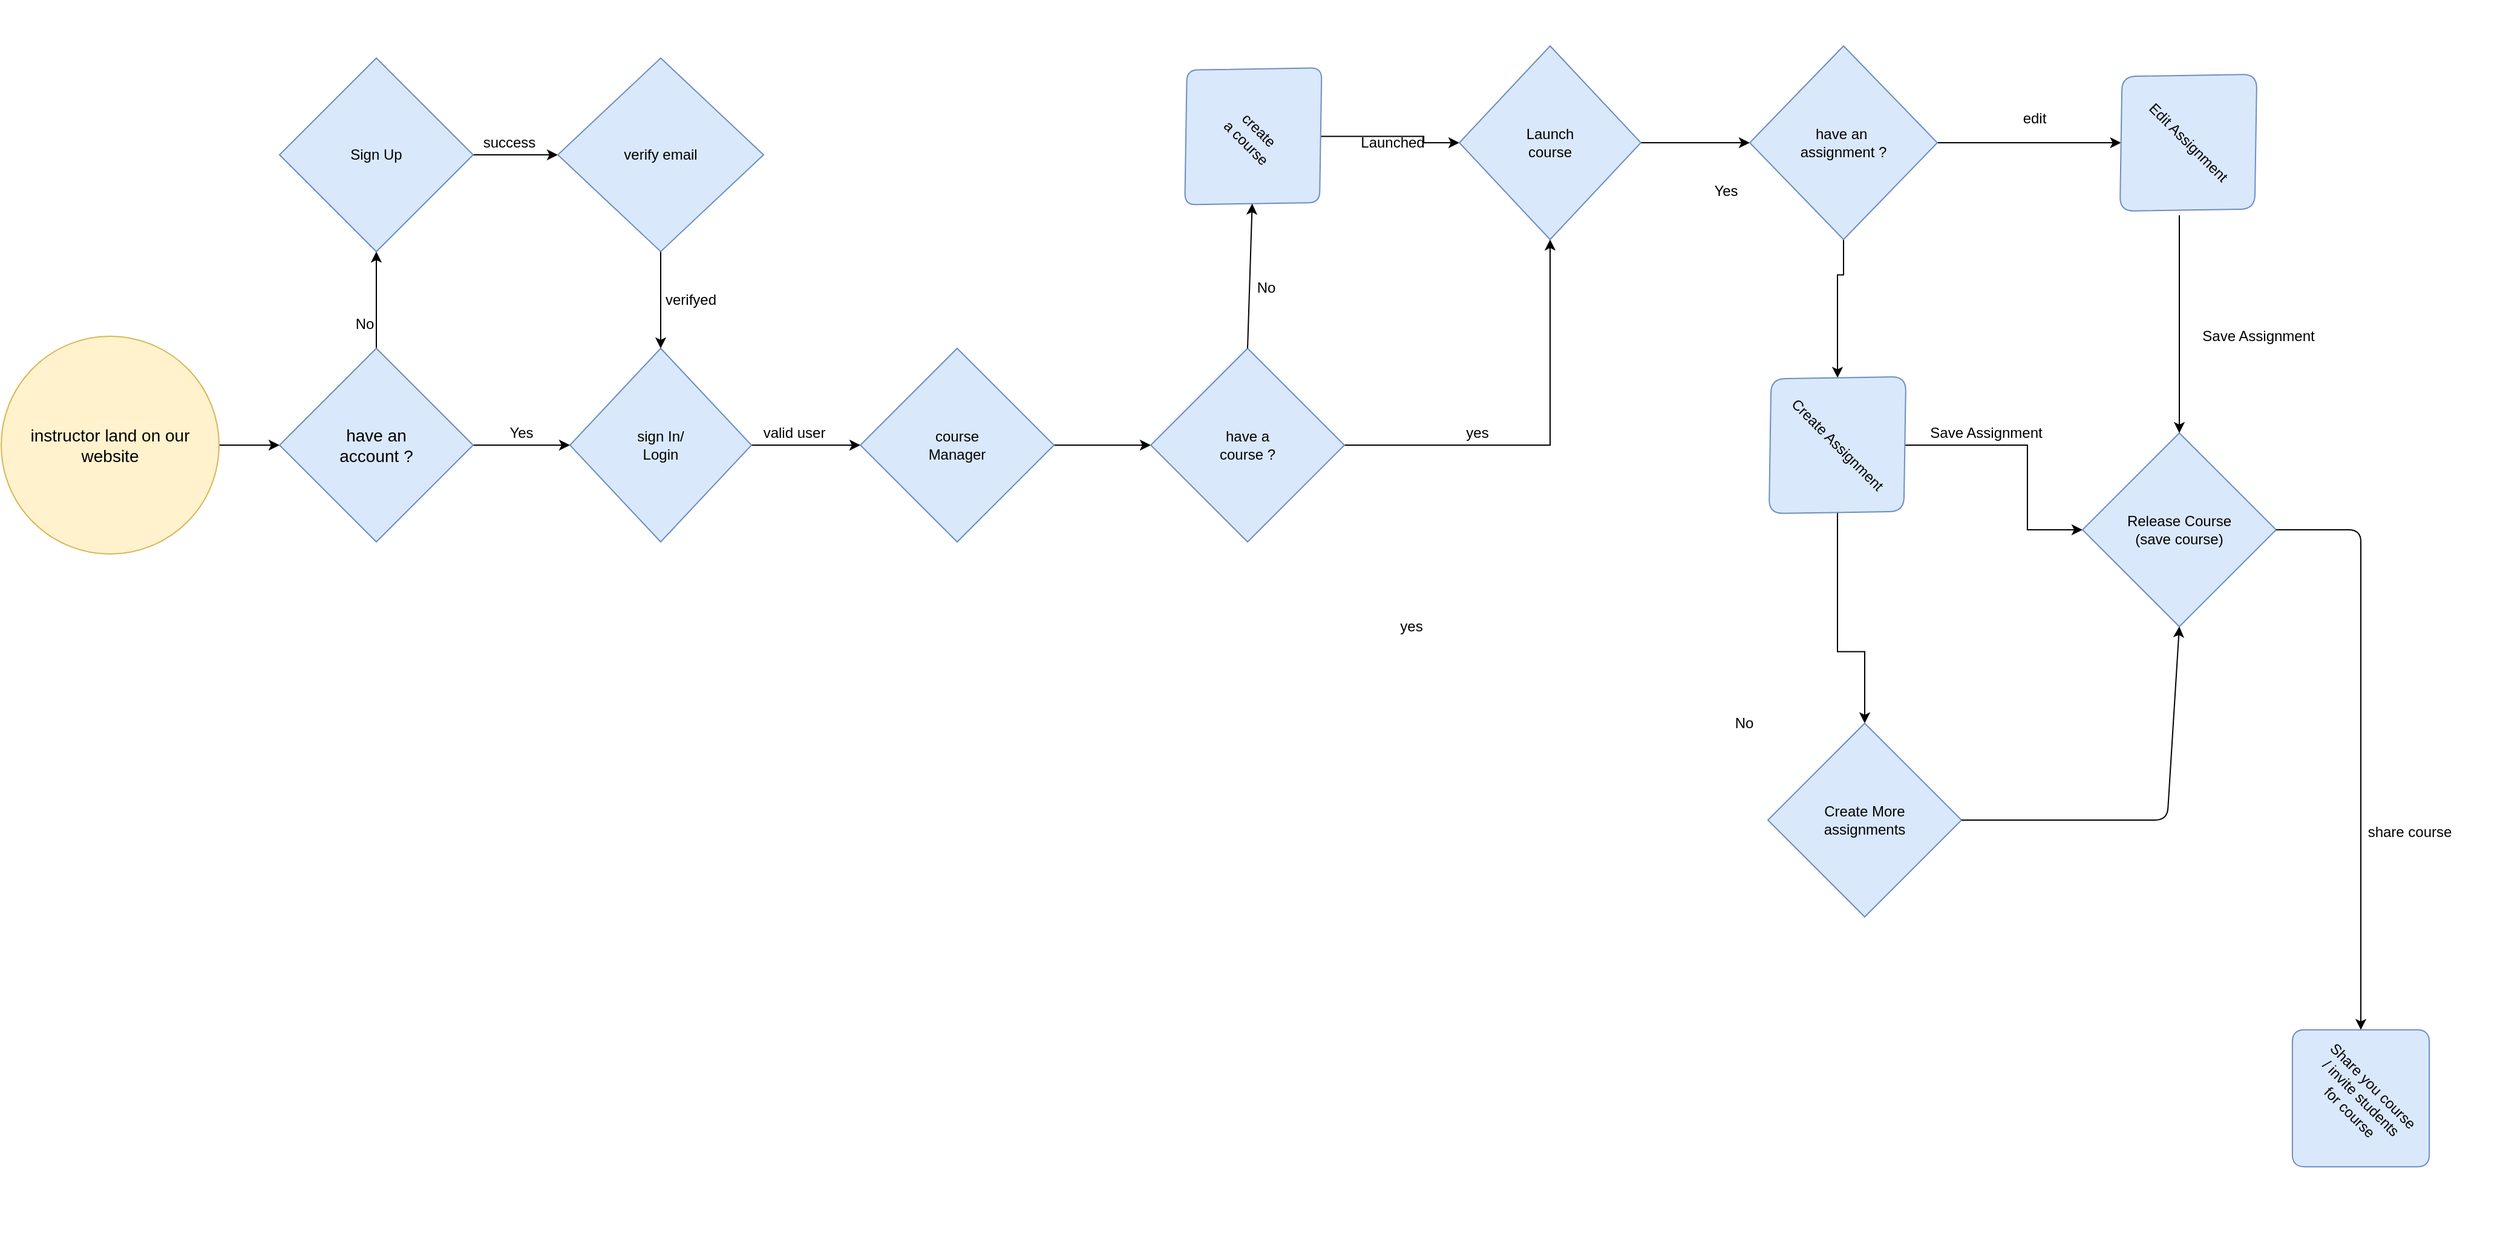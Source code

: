 <mxfile version="14.9.3" type="github"><diagram id="RUEkLYq3bLoNr5pZy6MD" name="Page-1"><mxGraphModel dx="2199" dy="1855" grid="1" gridSize="10" guides="1" tooltips="1" connect="1" arrows="1" fold="1" page="1" pageScale="1" pageWidth="850" pageHeight="1100" math="0" shadow="0"><root><mxCell id="0"/><mxCell id="1" parent="0"/><mxCell id="P52JqAolS430aCwuecmm-8" value="" style="edgeStyle=orthogonalEdgeStyle;rounded=0;orthogonalLoop=1;jettySize=auto;html=1;" edge="1" parent="1" source="P52JqAolS430aCwuecmm-1" target="P52JqAolS430aCwuecmm-2"><mxGeometry relative="1" as="geometry"/></mxCell><mxCell id="P52JqAolS430aCwuecmm-1" value="&lt;font style=&quot;font-size: 14px&quot;&gt;instructor land on our website&lt;/font&gt;" style="ellipse;whiteSpace=wrap;html=1;aspect=fixed;fillColor=#fff2cc;strokeColor=#d6b656;" vertex="1" parent="1"><mxGeometry x="-30" y="270" width="180" height="180" as="geometry"/></mxCell><mxCell id="P52JqAolS430aCwuecmm-11" value="" style="edgeStyle=orthogonalEdgeStyle;rounded=0;orthogonalLoop=1;jettySize=auto;html=1;" edge="1" parent="1" source="P52JqAolS430aCwuecmm-2" target="P52JqAolS430aCwuecmm-9"><mxGeometry relative="1" as="geometry"/></mxCell><mxCell id="P52JqAolS430aCwuecmm-18" value="" style="edgeStyle=orthogonalEdgeStyle;rounded=0;orthogonalLoop=1;jettySize=auto;html=1;" edge="1" parent="1" source="P52JqAolS430aCwuecmm-2" target="P52JqAolS430aCwuecmm-14"><mxGeometry relative="1" as="geometry"/></mxCell><mxCell id="P52JqAolS430aCwuecmm-2" value="&lt;font style=&quot;font-size: 14px&quot;&gt;have an &lt;br&gt;account ?&lt;/font&gt;" style="rhombus;whiteSpace=wrap;html=1;fillColor=#dae8fc;strokeColor=#6c8ebf;" vertex="1" parent="1"><mxGeometry x="200" y="280" width="160" height="160" as="geometry"/></mxCell><mxCell id="P52JqAolS430aCwuecmm-20" value="" style="edgeStyle=orthogonalEdgeStyle;rounded=0;orthogonalLoop=1;jettySize=auto;html=1;" edge="1" parent="1" source="P52JqAolS430aCwuecmm-9" target="P52JqAolS430aCwuecmm-19"><mxGeometry relative="1" as="geometry"/></mxCell><mxCell id="P52JqAolS430aCwuecmm-9" value="Sign Up" style="rhombus;whiteSpace=wrap;html=1;fillColor=#dae8fc;strokeColor=#6c8ebf;" vertex="1" parent="1"><mxGeometry x="200" y="40" width="160" height="160" as="geometry"/></mxCell><mxCell id="P52JqAolS430aCwuecmm-12" value="No" style="text;html=1;align=center;verticalAlign=middle;resizable=0;points=[];autosize=1;strokeColor=none;" vertex="1" parent="1"><mxGeometry x="255" y="250" width="30" height="20" as="geometry"/></mxCell><mxCell id="P52JqAolS430aCwuecmm-13" value="Yes" style="text;html=1;strokeColor=none;fillColor=none;align=center;verticalAlign=middle;whiteSpace=wrap;rounded=0;" vertex="1" parent="1"><mxGeometry x="380" y="340" width="40" height="20" as="geometry"/></mxCell><mxCell id="P52JqAolS430aCwuecmm-25" value="" style="edgeStyle=orthogonalEdgeStyle;rounded=0;orthogonalLoop=1;jettySize=auto;html=1;" edge="1" parent="1" source="P52JqAolS430aCwuecmm-14" target="P52JqAolS430aCwuecmm-24"><mxGeometry relative="1" as="geometry"/></mxCell><mxCell id="P52JqAolS430aCwuecmm-14" value="sign In/&lt;br&gt;Login" style="rhombus;whiteSpace=wrap;html=1;fillColor=#dae8fc;strokeColor=#6c8ebf;" vertex="1" parent="1"><mxGeometry x="440" y="280" width="150" height="160" as="geometry"/></mxCell><mxCell id="P52JqAolS430aCwuecmm-15" style="edgeStyle=orthogonalEdgeStyle;rounded=0;orthogonalLoop=1;jettySize=auto;html=1;exitX=0.5;exitY=1;exitDx=0;exitDy=0;" edge="1" parent="1" source="P52JqAolS430aCwuecmm-2" target="P52JqAolS430aCwuecmm-2"><mxGeometry relative="1" as="geometry"/></mxCell><mxCell id="P52JqAolS430aCwuecmm-21" value="" style="edgeStyle=orthogonalEdgeStyle;rounded=0;orthogonalLoop=1;jettySize=auto;html=1;" edge="1" parent="1" source="P52JqAolS430aCwuecmm-19" target="P52JqAolS430aCwuecmm-14"><mxGeometry relative="1" as="geometry"/></mxCell><mxCell id="P52JqAolS430aCwuecmm-19" value="verify email" style="rhombus;whiteSpace=wrap;html=1;fillColor=#dae8fc;strokeColor=#6c8ebf;" vertex="1" parent="1"><mxGeometry x="430" y="40" width="170" height="160" as="geometry"/></mxCell><mxCell id="P52JqAolS430aCwuecmm-22" value="success" style="text;html=1;strokeColor=none;fillColor=none;align=center;verticalAlign=middle;whiteSpace=wrap;rounded=0;" vertex="1" parent="1"><mxGeometry x="370" y="100" width="40" height="20" as="geometry"/></mxCell><mxCell id="P52JqAolS430aCwuecmm-23" value="verifyed" style="text;html=1;strokeColor=none;fillColor=none;align=center;verticalAlign=middle;whiteSpace=wrap;rounded=0;" vertex="1" parent="1"><mxGeometry x="520" y="230" width="40" height="20" as="geometry"/></mxCell><mxCell id="P52JqAolS430aCwuecmm-29" value="" style="edgeStyle=orthogonalEdgeStyle;rounded=0;orthogonalLoop=1;jettySize=auto;html=1;" edge="1" parent="1" source="P52JqAolS430aCwuecmm-24" target="P52JqAolS430aCwuecmm-28"><mxGeometry relative="1" as="geometry"/></mxCell><mxCell id="P52JqAolS430aCwuecmm-24" value="course&lt;br&gt;Manager" style="rhombus;whiteSpace=wrap;html=1;fillColor=#dae8fc;strokeColor=#6c8ebf;" vertex="1" parent="1"><mxGeometry x="680" y="280" width="160" height="160" as="geometry"/></mxCell><mxCell id="P52JqAolS430aCwuecmm-27" value="valid user" style="text;html=1;align=center;verticalAlign=middle;resizable=0;points=[];autosize=1;strokeColor=none;" vertex="1" parent="1"><mxGeometry x="590" y="340" width="70" height="20" as="geometry"/></mxCell><mxCell id="P52JqAolS430aCwuecmm-34" value="" style="edgeStyle=orthogonalEdgeStyle;rounded=0;orthogonalLoop=1;jettySize=auto;html=1;" edge="1" parent="1" source="P52JqAolS430aCwuecmm-28" target="P52JqAolS430aCwuecmm-33"><mxGeometry relative="1" as="geometry"/></mxCell><mxCell id="P52JqAolS430aCwuecmm-28" value="have a &lt;br&gt;course ?" style="rhombus;whiteSpace=wrap;html=1;fillColor=#dae8fc;strokeColor=#6c8ebf;" vertex="1" parent="1"><mxGeometry x="920" y="280" width="160" height="160" as="geometry"/></mxCell><mxCell id="P52JqAolS430aCwuecmm-45" value="" style="edgeStyle=orthogonalEdgeStyle;rounded=0;orthogonalLoop=1;jettySize=auto;html=1;" edge="1" parent="1" source="P52JqAolS430aCwuecmm-30" target="P52JqAolS430aCwuecmm-33"><mxGeometry relative="1" as="geometry"/></mxCell><mxCell id="P52JqAolS430aCwuecmm-30" value="create&lt;br&gt;a course" style="rhombus;whiteSpace=wrap;html=1;fillColor=#dae8fc;strokeColor=#6c8ebf;rotation=45;rounded=1;arcSize=18;direction=west;" vertex="1" parent="1"><mxGeometry x="927.2" y="24.7" width="155" height="160" as="geometry"/></mxCell><mxCell id="P52JqAolS430aCwuecmm-32" value="No" style="text;html=1;align=center;verticalAlign=middle;resizable=0;points=[];autosize=1;strokeColor=none;" vertex="1" parent="1"><mxGeometry x="1000" y="220" width="30" height="20" as="geometry"/></mxCell><mxCell id="P52JqAolS430aCwuecmm-47" value="" style="edgeStyle=orthogonalEdgeStyle;rounded=0;orthogonalLoop=1;jettySize=auto;html=1;" edge="1" parent="1" source="P52JqAolS430aCwuecmm-33" target="P52JqAolS430aCwuecmm-39"><mxGeometry relative="1" as="geometry"/></mxCell><mxCell id="P52JqAolS430aCwuecmm-33" value="Launch&lt;br&gt;course" style="rhombus;whiteSpace=wrap;html=1;fillColor=#dae8fc;strokeColor=#6c8ebf;" vertex="1" parent="1"><mxGeometry x="1175" y="30" width="150" height="160" as="geometry"/></mxCell><mxCell id="P52JqAolS430aCwuecmm-35" value="yes" style="text;html=1;strokeColor=none;fillColor=none;align=center;verticalAlign=middle;whiteSpace=wrap;rounded=0;" vertex="1" parent="1"><mxGeometry x="1170" y="340" width="40" height="20" as="geometry"/></mxCell><mxCell id="P52JqAolS430aCwuecmm-74" value="" style="edgeStyle=orthogonalEdgeStyle;rounded=0;orthogonalLoop=1;jettySize=auto;html=1;" edge="1" parent="1" source="P52JqAolS430aCwuecmm-39" target="P52JqAolS430aCwuecmm-49"><mxGeometry relative="1" as="geometry"/></mxCell><mxCell id="P52JqAolS430aCwuecmm-76" value="" style="edgeStyle=orthogonalEdgeStyle;rounded=0;orthogonalLoop=1;jettySize=auto;html=1;" edge="1" parent="1" source="P52JqAolS430aCwuecmm-39" target="P52JqAolS430aCwuecmm-75"><mxGeometry relative="1" as="geometry"/></mxCell><mxCell id="P52JqAolS430aCwuecmm-39" value="have an&amp;nbsp;&lt;br&gt;assignment ?" style="rhombus;whiteSpace=wrap;html=1;fillColor=#dae8fc;strokeColor=#6c8ebf;" vertex="1" parent="1"><mxGeometry x="1415" y="30" width="155" height="160" as="geometry"/></mxCell><mxCell id="P52JqAolS430aCwuecmm-48" value="Launched" style="text;html=1;strokeColor=none;fillColor=none;align=center;verticalAlign=middle;whiteSpace=wrap;rounded=0;" vertex="1" parent="1"><mxGeometry x="1100" y="100" width="40" height="20" as="geometry"/></mxCell><mxCell id="P52JqAolS430aCwuecmm-55" value="" style="edgeStyle=orthogonalEdgeStyle;rounded=0;orthogonalLoop=1;jettySize=auto;html=1;" edge="1" parent="1" source="P52JqAolS430aCwuecmm-49" target="P52JqAolS430aCwuecmm-51"><mxGeometry relative="1" as="geometry"/></mxCell><mxCell id="P52JqAolS430aCwuecmm-57" value="" style="edgeStyle=orthogonalEdgeStyle;rounded=0;orthogonalLoop=1;jettySize=auto;html=1;" edge="1" parent="1" source="P52JqAolS430aCwuecmm-49" target="P52JqAolS430aCwuecmm-56"><mxGeometry relative="1" as="geometry"/></mxCell><mxCell id="P52JqAolS430aCwuecmm-49" value="Create Assignment" style="rhombus;whiteSpace=wrap;html=1;fillColor=#dae8fc;strokeColor=#6c8ebf;direction=north;rounded=1;arcSize=23;rotation=45;" vertex="1" parent="1"><mxGeometry x="1410" y="280" width="155" height="160" as="geometry"/></mxCell><mxCell id="P52JqAolS430aCwuecmm-51" value="Release Course&lt;br&gt;(save course)" style="rhombus;whiteSpace=wrap;html=1;fillColor=#dae8fc;strokeColor=#6c8ebf;" vertex="1" parent="1"><mxGeometry x="1690" y="350" width="160" height="160" as="geometry"/></mxCell><mxCell id="P52JqAolS430aCwuecmm-54" value="Yes" style="text;html=1;align=center;verticalAlign=middle;resizable=0;points=[];autosize=1;strokeColor=none;" vertex="1" parent="1"><mxGeometry x="1380" y="140" width="30" height="20" as="geometry"/></mxCell><mxCell id="P52JqAolS430aCwuecmm-56" value="Create More &lt;br&gt;assignments" style="rhombus;whiteSpace=wrap;html=1;fillColor=#dae8fc;strokeColor=#6c8ebf;" vertex="1" parent="1"><mxGeometry x="1430" y="590" width="160" height="160" as="geometry"/></mxCell><mxCell id="P52JqAolS430aCwuecmm-64" value="yes" style="text;html=1;align=center;verticalAlign=middle;resizable=0;points=[];autosize=1;strokeColor=none;" vertex="1" parent="1"><mxGeometry x="1120" y="500" width="30" height="20" as="geometry"/></mxCell><mxCell id="P52JqAolS430aCwuecmm-65" value="" style="endArrow=classic;html=1;entryX=0.5;entryY=1;entryDx=0;entryDy=0;" edge="1" parent="1" target="P52JqAolS430aCwuecmm-51"><mxGeometry width="50" height="50" relative="1" as="geometry"><mxPoint x="1590" y="670" as="sourcePoint"/><mxPoint x="1800" y="510" as="targetPoint"/><Array as="points"><mxPoint x="1760" y="670"/></Array></mxGeometry></mxCell><mxCell id="P52JqAolS430aCwuecmm-66" value="No" style="text;html=1;align=center;verticalAlign=middle;resizable=0;points=[];autosize=1;strokeColor=none;" vertex="1" parent="1"><mxGeometry x="1395" y="580" width="30" height="20" as="geometry"/></mxCell><mxCell id="P52JqAolS430aCwuecmm-67" value="Share you course&lt;br&gt;/ invite students&lt;br&gt;&amp;nbsp;for course" style="rhombus;whiteSpace=wrap;html=1;fillColor=#dae8fc;strokeColor=#6c8ebf;rotation=45;rounded=1;" vertex="1" parent="1"><mxGeometry x="1840" y="820" width="160" height="160" as="geometry"/></mxCell><mxCell id="P52JqAolS430aCwuecmm-68" value="" style="endArrow=classic;html=1;exitX=1;exitY=0.5;exitDx=0;exitDy=0;entryX=0;entryY=0;entryDx=0;entryDy=0;" edge="1" parent="1" source="P52JqAolS430aCwuecmm-51" target="P52JqAolS430aCwuecmm-67"><mxGeometry width="50" height="50" relative="1" as="geometry"><mxPoint x="1600" y="360" as="sourcePoint"/><mxPoint x="1610" y="770" as="targetPoint"/><Array as="points"><mxPoint x="1920" y="430"/></Array></mxGeometry></mxCell><mxCell id="P52JqAolS430aCwuecmm-69" value="share course" style="text;html=1;align=center;verticalAlign=middle;resizable=0;points=[];autosize=1;strokeColor=none;" vertex="1" parent="1"><mxGeometry x="1920" y="670" width="80" height="20" as="geometry"/></mxCell><mxCell id="P52JqAolS430aCwuecmm-72" value="" style="endArrow=classic;html=1;exitX=0.5;exitY=0;exitDx=0;exitDy=0;entryX=0;entryY=0;entryDx=0;entryDy=0;" edge="1" parent="1" source="P52JqAolS430aCwuecmm-28" target="P52JqAolS430aCwuecmm-30"><mxGeometry width="50" height="50" relative="1" as="geometry"><mxPoint x="1160" y="330" as="sourcePoint"/><mxPoint x="1004" y="170" as="targetPoint"/></mxGeometry></mxCell><mxCell id="P52JqAolS430aCwuecmm-75" value="Edit Assignment" style="rhombus;whiteSpace=wrap;html=1;fillColor=#dae8fc;strokeColor=#6c8ebf;direction=north;rounded=1;arcSize=23;rotation=45;" vertex="1" parent="1"><mxGeometry x="1700" y="30" width="155" height="160" as="geometry"/></mxCell><mxCell id="P52JqAolS430aCwuecmm-77" value="edit" style="text;html=1;align=center;verticalAlign=middle;resizable=0;points=[];autosize=1;strokeColor=none;" vertex="1" parent="1"><mxGeometry x="1635" y="80" width="30" height="20" as="geometry"/></mxCell><mxCell id="P52JqAolS430aCwuecmm-78" value="" style="endArrow=classic;html=1;entryX=0.5;entryY=0;entryDx=0;entryDy=0;" edge="1" parent="1" target="P52JqAolS430aCwuecmm-51"><mxGeometry width="50" height="50" relative="1" as="geometry"><mxPoint x="1770" y="170" as="sourcePoint"/><mxPoint x="1590" y="280" as="targetPoint"/></mxGeometry></mxCell><mxCell id="P52JqAolS430aCwuecmm-79" value="Save Assignment" style="text;html=1;align=center;verticalAlign=middle;resizable=0;points=[];autosize=1;strokeColor=none;" vertex="1" parent="1"><mxGeometry x="1780" y="260" width="110" height="20" as="geometry"/></mxCell><mxCell id="P52JqAolS430aCwuecmm-80" value="Save Assignment" style="text;html=1;align=center;verticalAlign=middle;resizable=0;points=[];autosize=1;strokeColor=none;" vertex="1" parent="1"><mxGeometry x="1555" y="340" width="110" height="20" as="geometry"/></mxCell></root></mxGraphModel></diagram></mxfile>